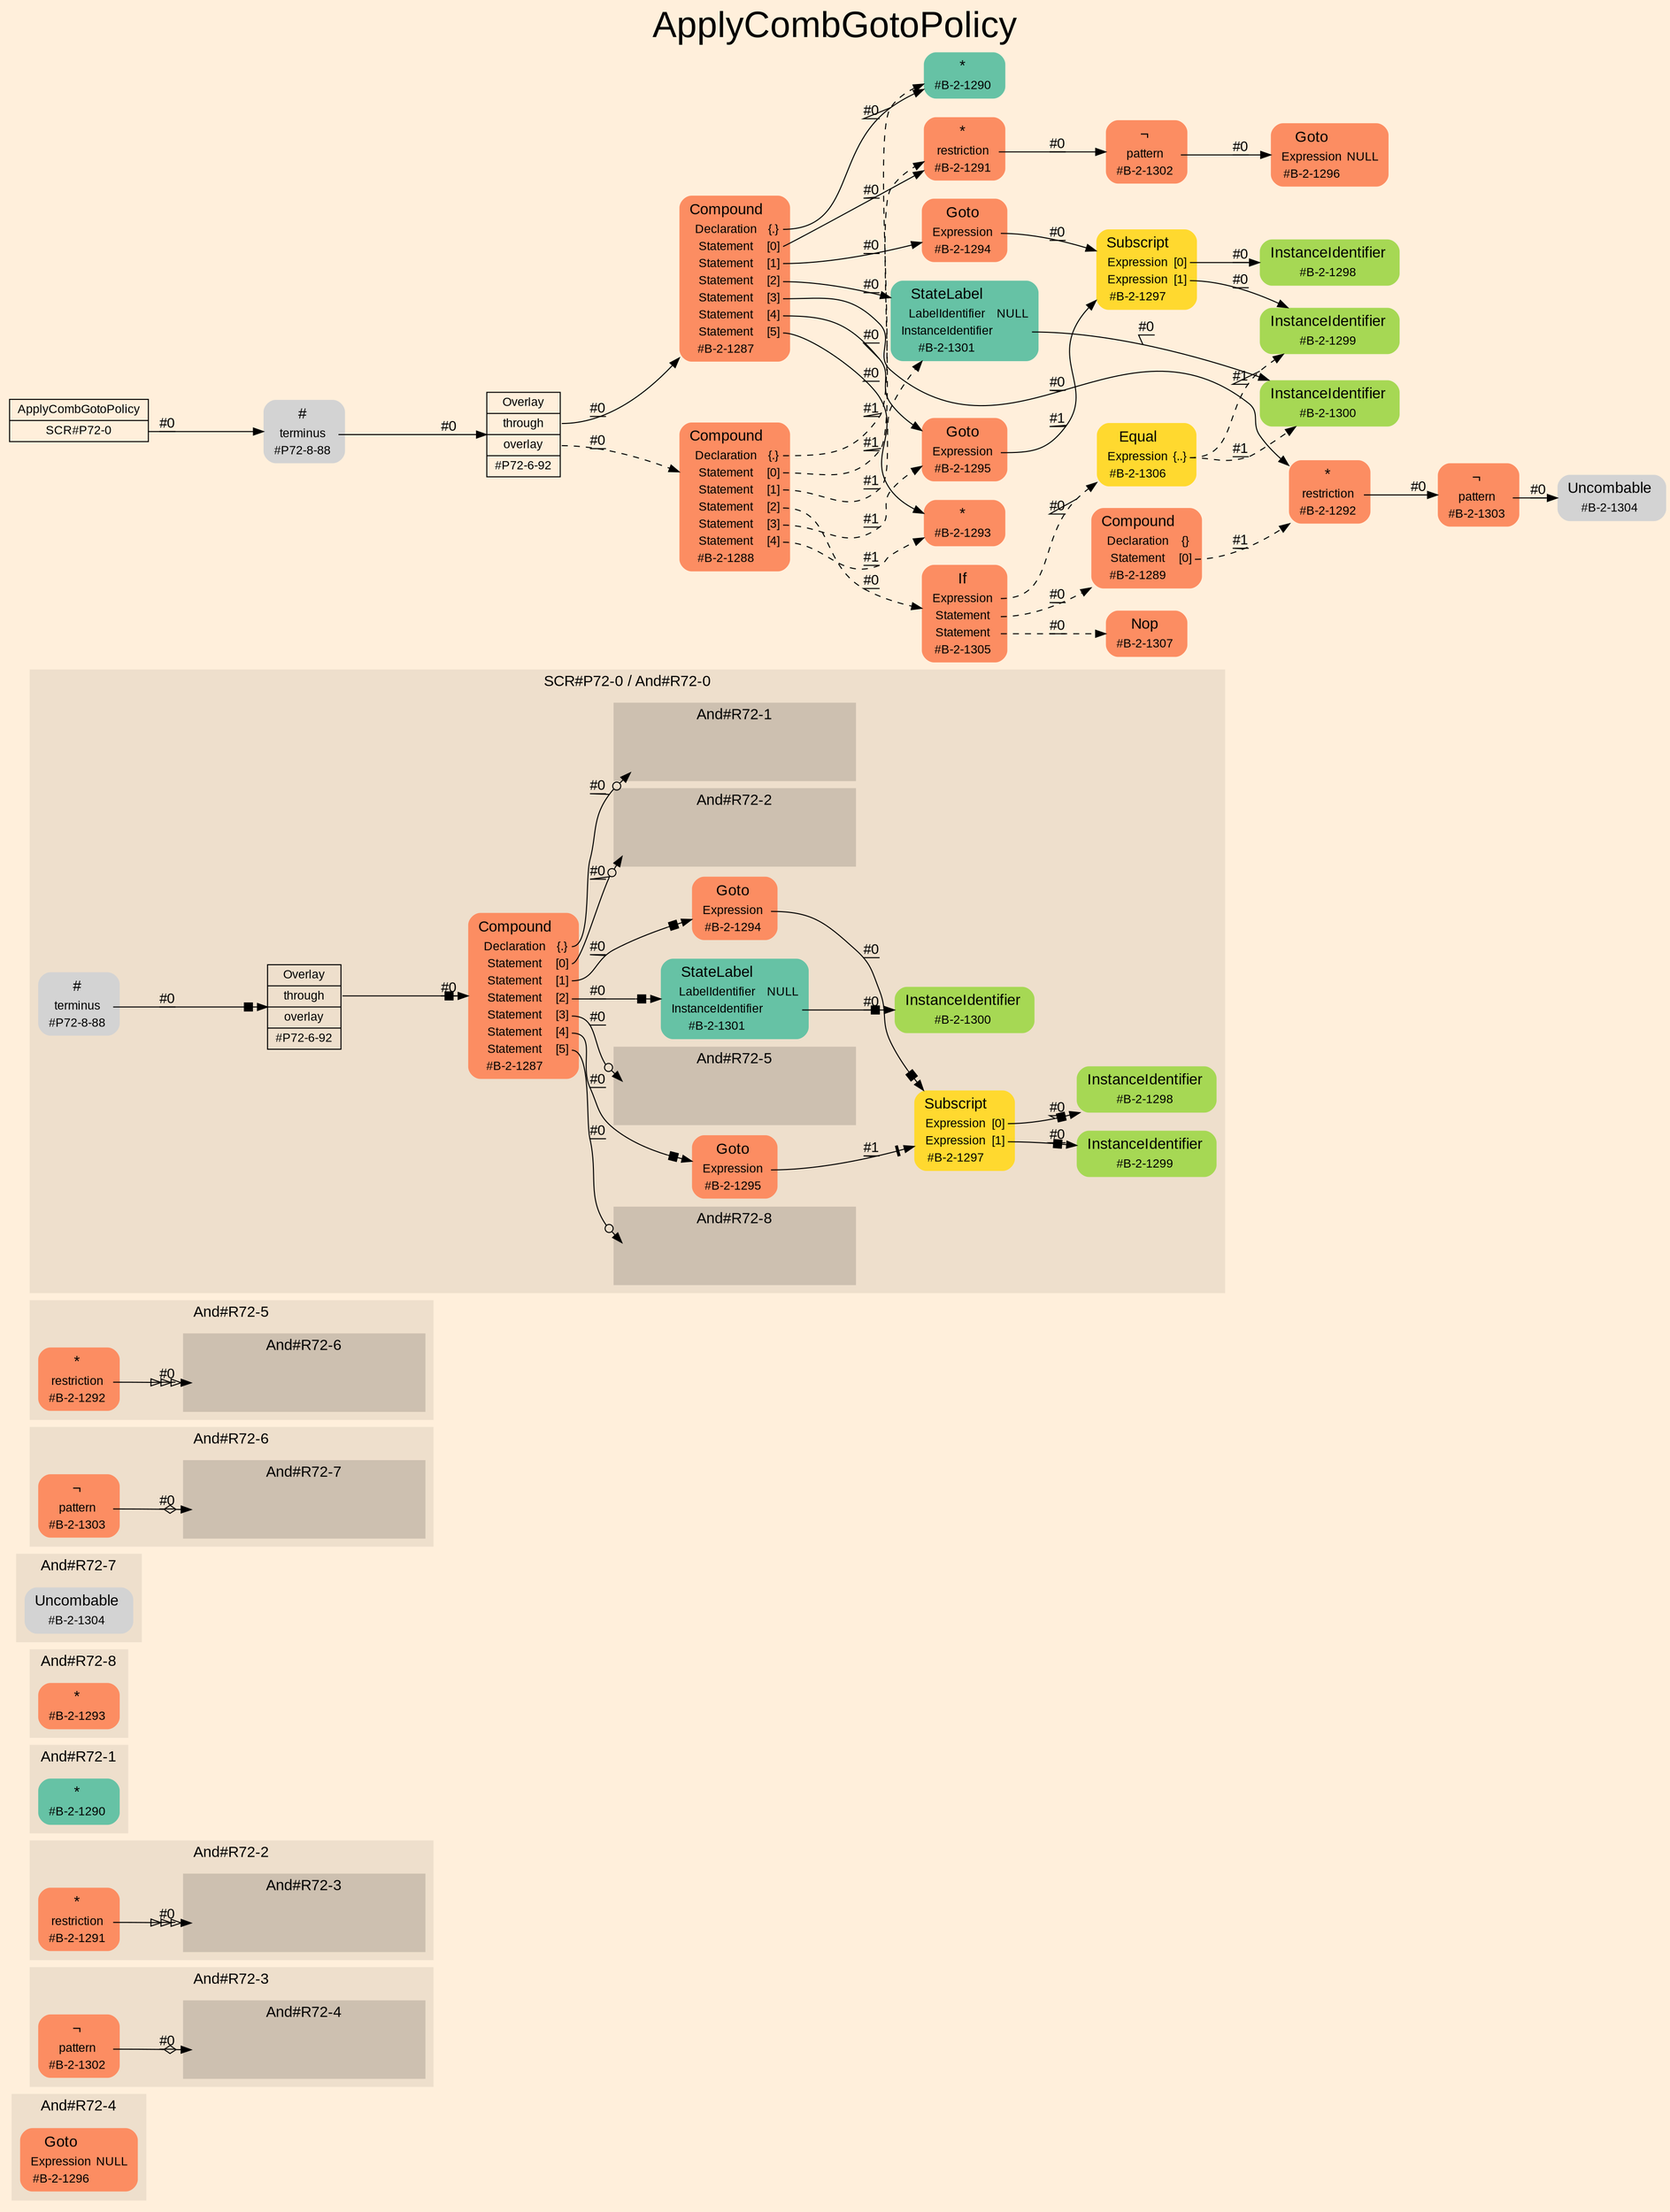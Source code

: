 digraph "ApplyCombGotoPolicy" {
label = "ApplyCombGotoPolicy"
labelloc = t
fontsize = "36"
graph [
    rankdir = "LR"
    ranksep = 0.3
    bgcolor = antiquewhite1
    color = black
    fontcolor = black
    fontname = "Arial"
];
node [
    fontname = "Arial"
];
edge [
    fontname = "Arial"
];

// -------------------- figure And#R72-4 --------------------
// -------- region And#R72-4 ----------
subgraph "clusterAnd#R72-4" {
    label = "And#R72-4"
    style = "filled"
    color = antiquewhite2
    fontsize = "15"
    "And#R72-4/#B-2-1296" [
        // -------- block And#R72-4/#B-2-1296 ----------
        shape = "plaintext"
        fillcolor = "/set28/2"
        label = <<TABLE BORDER="0" CELLBORDER="0" CELLSPACING="0">
         <TR><TD><FONT POINT-SIZE="15.0">Goto</FONT></TD><TD></TD></TR>
         <TR><TD>Expression</TD><TD PORT="port0">NULL</TD></TR>
         <TR><TD>#B-2-1296</TD><TD PORT="port1"></TD></TR>
        </TABLE>>
        style = "rounded,filled"
        fontsize = "12"
    ];
    
}


// -------------------- figure And#R72-3 --------------------
// -------- region And#R72-3 ----------
subgraph "clusterAnd#R72-3" {
    label = "And#R72-3"
    style = "filled"
    color = antiquewhite2
    fontsize = "15"
    "And#R72-3/#B-2-1302" [
        // -------- block And#R72-3/#B-2-1302 ----------
        shape = "plaintext"
        fillcolor = "/set28/2"
        label = <<TABLE BORDER="0" CELLBORDER="0" CELLSPACING="0">
         <TR><TD><FONT POINT-SIZE="15.0">¬</FONT></TD><TD></TD></TR>
         <TR><TD>pattern</TD><TD PORT="port0"></TD></TR>
         <TR><TD>#B-2-1302</TD><TD PORT="port1"></TD></TR>
        </TABLE>>
        style = "rounded,filled"
        fontsize = "12"
    ];
    
    // -------- region And#R72-3/And#R72-4 ----------
    subgraph "clusterAnd#R72-3/And#R72-4" {
        label = "And#R72-4"
        style = "filled"
        color = antiquewhite3
        fontsize = "15"
        "And#R72-3/And#R72-4/#B-2-1296" [
            // -------- block And#R72-3/And#R72-4/#B-2-1296 ----------
            shape = none
            fillcolor = "/set28/2"
            style = "invisible"
        ];
        
    }
    
}

"And#R72-3/#B-2-1302":port0 -> "And#R72-3/And#R72-4/#B-2-1296" [
    arrowhead="normalnoneodiamond"
    label = "#0"
    decorate = true
    color = black
    fontcolor = black
];


// -------------------- figure And#R72-2 --------------------
// -------- region And#R72-2 ----------
subgraph "clusterAnd#R72-2" {
    label = "And#R72-2"
    style = "filled"
    color = antiquewhite2
    fontsize = "15"
    "And#R72-2/#B-2-1291" [
        // -------- block And#R72-2/#B-2-1291 ----------
        shape = "plaintext"
        fillcolor = "/set28/2"
        label = <<TABLE BORDER="0" CELLBORDER="0" CELLSPACING="0">
         <TR><TD><FONT POINT-SIZE="15.0">*</FONT></TD><TD></TD></TR>
         <TR><TD>restriction</TD><TD PORT="port0"></TD></TR>
         <TR><TD>#B-2-1291</TD><TD PORT="port1"></TD></TR>
        </TABLE>>
        style = "rounded,filled"
        fontsize = "12"
    ];
    
    // -------- region And#R72-2/And#R72-3 ----------
    subgraph "clusterAnd#R72-2/And#R72-3" {
        label = "And#R72-3"
        style = "filled"
        color = antiquewhite3
        fontsize = "15"
        "And#R72-2/And#R72-3/#B-2-1302" [
            // -------- block And#R72-2/And#R72-3/#B-2-1302 ----------
            shape = none
            fillcolor = "/set28/2"
            style = "invisible"
        ];
        
    }
    
}

"And#R72-2/#B-2-1291":port0 -> "And#R72-2/And#R72-3/#B-2-1302" [
    arrowhead="normalonormalonormalonormal"
    label = "#0"
    decorate = true
    color = black
    fontcolor = black
];


// -------------------- figure And#R72-1 --------------------
// -------- region And#R72-1 ----------
subgraph "clusterAnd#R72-1" {
    label = "And#R72-1"
    style = "filled"
    color = antiquewhite2
    fontsize = "15"
    "And#R72-1/#B-2-1290" [
        // -------- block And#R72-1/#B-2-1290 ----------
        shape = "plaintext"
        fillcolor = "/set28/1"
        label = <<TABLE BORDER="0" CELLBORDER="0" CELLSPACING="0">
         <TR><TD><FONT POINT-SIZE="15.0">*</FONT></TD><TD></TD></TR>
         <TR><TD>#B-2-1290</TD><TD PORT="port0"></TD></TR>
        </TABLE>>
        style = "rounded,filled"
        fontsize = "12"
    ];
    
}


// -------------------- figure And#R72-8 --------------------
// -------- region And#R72-8 ----------
subgraph "clusterAnd#R72-8" {
    label = "And#R72-8"
    style = "filled"
    color = antiquewhite2
    fontsize = "15"
    "And#R72-8/#B-2-1293" [
        // -------- block And#R72-8/#B-2-1293 ----------
        shape = "plaintext"
        fillcolor = "/set28/2"
        label = <<TABLE BORDER="0" CELLBORDER="0" CELLSPACING="0">
         <TR><TD><FONT POINT-SIZE="15.0">*</FONT></TD><TD></TD></TR>
         <TR><TD>#B-2-1293</TD><TD PORT="port0"></TD></TR>
        </TABLE>>
        style = "rounded,filled"
        fontsize = "12"
    ];
    
}


// -------------------- figure And#R72-7 --------------------
// -------- region And#R72-7 ----------
subgraph "clusterAnd#R72-7" {
    label = "And#R72-7"
    style = "filled"
    color = antiquewhite2
    fontsize = "15"
    "And#R72-7/#B-2-1304" [
        // -------- block And#R72-7/#B-2-1304 ----------
        shape = "plaintext"
        label = <<TABLE BORDER="0" CELLBORDER="0" CELLSPACING="0">
         <TR><TD><FONT POINT-SIZE="15.0">Uncombable</FONT></TD><TD></TD></TR>
         <TR><TD>#B-2-1304</TD><TD PORT="port0"></TD></TR>
        </TABLE>>
        style = "rounded,filled"
        fontsize = "12"
    ];
    
}


// -------------------- figure And#R72-6 --------------------
// -------- region And#R72-6 ----------
subgraph "clusterAnd#R72-6" {
    label = "And#R72-6"
    style = "filled"
    color = antiquewhite2
    fontsize = "15"
    "And#R72-6/#B-2-1303" [
        // -------- block And#R72-6/#B-2-1303 ----------
        shape = "plaintext"
        fillcolor = "/set28/2"
        label = <<TABLE BORDER="0" CELLBORDER="0" CELLSPACING="0">
         <TR><TD><FONT POINT-SIZE="15.0">¬</FONT></TD><TD></TD></TR>
         <TR><TD>pattern</TD><TD PORT="port0"></TD></TR>
         <TR><TD>#B-2-1303</TD><TD PORT="port1"></TD></TR>
        </TABLE>>
        style = "rounded,filled"
        fontsize = "12"
    ];
    
    // -------- region And#R72-6/And#R72-7 ----------
    subgraph "clusterAnd#R72-6/And#R72-7" {
        label = "And#R72-7"
        style = "filled"
        color = antiquewhite3
        fontsize = "15"
        "And#R72-6/And#R72-7/#B-2-1304" [
            // -------- block And#R72-6/And#R72-7/#B-2-1304 ----------
            shape = none
            style = "invisible"
        ];
        
    }
    
}

"And#R72-6/#B-2-1303":port0 -> "And#R72-6/And#R72-7/#B-2-1304" [
    arrowhead="normalnoneodiamond"
    label = "#0"
    decorate = true
    color = black
    fontcolor = black
];


// -------------------- figure And#R72-5 --------------------
// -------- region And#R72-5 ----------
subgraph "clusterAnd#R72-5" {
    label = "And#R72-5"
    style = "filled"
    color = antiquewhite2
    fontsize = "15"
    "And#R72-5/#B-2-1292" [
        // -------- block And#R72-5/#B-2-1292 ----------
        shape = "plaintext"
        fillcolor = "/set28/2"
        label = <<TABLE BORDER="0" CELLBORDER="0" CELLSPACING="0">
         <TR><TD><FONT POINT-SIZE="15.0">*</FONT></TD><TD></TD></TR>
         <TR><TD>restriction</TD><TD PORT="port0"></TD></TR>
         <TR><TD>#B-2-1292</TD><TD PORT="port1"></TD></TR>
        </TABLE>>
        style = "rounded,filled"
        fontsize = "12"
    ];
    
    // -------- region And#R72-5/And#R72-6 ----------
    subgraph "clusterAnd#R72-5/And#R72-6" {
        label = "And#R72-6"
        style = "filled"
        color = antiquewhite3
        fontsize = "15"
        "And#R72-5/And#R72-6/#B-2-1303" [
            // -------- block And#R72-5/And#R72-6/#B-2-1303 ----------
            shape = none
            fillcolor = "/set28/2"
            style = "invisible"
        ];
        
    }
    
}

"And#R72-5/#B-2-1292":port0 -> "And#R72-5/And#R72-6/#B-2-1303" [
    arrowhead="normalonormalonormalonormal"
    label = "#0"
    decorate = true
    color = black
    fontcolor = black
];


// -------------------- figure And#R72-0 --------------------
// -------- region And#R72-0 ----------
subgraph "clusterAnd#R72-0" {
    label = "SCR#P72-0 / And#R72-0"
    style = "filled"
    color = antiquewhite2
    fontsize = "15"
    "And#R72-0/#B-2-1295" [
        // -------- block And#R72-0/#B-2-1295 ----------
        shape = "plaintext"
        fillcolor = "/set28/2"
        label = <<TABLE BORDER="0" CELLBORDER="0" CELLSPACING="0">
         <TR><TD><FONT POINT-SIZE="15.0">Goto</FONT></TD><TD></TD></TR>
         <TR><TD>Expression</TD><TD PORT="port0"></TD></TR>
         <TR><TD>#B-2-1295</TD><TD PORT="port1"></TD></TR>
        </TABLE>>
        style = "rounded,filled"
        fontsize = "12"
    ];
    
    "And#R72-0/#B-2-1287" [
        // -------- block And#R72-0/#B-2-1287 ----------
        shape = "plaintext"
        fillcolor = "/set28/2"
        label = <<TABLE BORDER="0" CELLBORDER="0" CELLSPACING="0">
         <TR><TD><FONT POINT-SIZE="15.0">Compound</FONT></TD><TD></TD></TR>
         <TR><TD>Declaration</TD><TD PORT="port0">{.}</TD></TR>
         <TR><TD>Statement</TD><TD PORT="port1">[0]</TD></TR>
         <TR><TD>Statement</TD><TD PORT="port2">[1]</TD></TR>
         <TR><TD>Statement</TD><TD PORT="port3">[2]</TD></TR>
         <TR><TD>Statement</TD><TD PORT="port4">[3]</TD></TR>
         <TR><TD>Statement</TD><TD PORT="port5">[4]</TD></TR>
         <TR><TD>Statement</TD><TD PORT="port6">[5]</TD></TR>
         <TR><TD>#B-2-1287</TD><TD PORT="port7"></TD></TR>
        </TABLE>>
        style = "rounded,filled"
        fontsize = "12"
    ];
    
    "And#R72-0/#B-2-1298" [
        // -------- block And#R72-0/#B-2-1298 ----------
        shape = "plaintext"
        fillcolor = "/set28/5"
        label = <<TABLE BORDER="0" CELLBORDER="0" CELLSPACING="0">
         <TR><TD><FONT POINT-SIZE="15.0">InstanceIdentifier</FONT></TD><TD></TD></TR>
         <TR><TD>#B-2-1298</TD><TD PORT="port0"></TD></TR>
        </TABLE>>
        style = "rounded,filled"
        fontsize = "12"
    ];
    
    "And#R72-0/#B-2-1299" [
        // -------- block And#R72-0/#B-2-1299 ----------
        shape = "plaintext"
        fillcolor = "/set28/5"
        label = <<TABLE BORDER="0" CELLBORDER="0" CELLSPACING="0">
         <TR><TD><FONT POINT-SIZE="15.0">InstanceIdentifier</FONT></TD><TD></TD></TR>
         <TR><TD>#B-2-1299</TD><TD PORT="port0"></TD></TR>
        </TABLE>>
        style = "rounded,filled"
        fontsize = "12"
    ];
    
    "And#R72-0/#B-2-1300" [
        // -------- block And#R72-0/#B-2-1300 ----------
        shape = "plaintext"
        fillcolor = "/set28/5"
        label = <<TABLE BORDER="0" CELLBORDER="0" CELLSPACING="0">
         <TR><TD><FONT POINT-SIZE="15.0">InstanceIdentifier</FONT></TD><TD></TD></TR>
         <TR><TD>#B-2-1300</TD><TD PORT="port0"></TD></TR>
        </TABLE>>
        style = "rounded,filled"
        fontsize = "12"
    ];
    
    "And#R72-0/#P72-8-88" [
        // -------- block And#R72-0/#P72-8-88 ----------
        shape = "plaintext"
        label = <<TABLE BORDER="0" CELLBORDER="0" CELLSPACING="0">
         <TR><TD><FONT POINT-SIZE="15.0">#</FONT></TD><TD></TD></TR>
         <TR><TD>terminus</TD><TD PORT="port0"></TD></TR>
         <TR><TD>#P72-8-88</TD><TD PORT="port1"></TD></TR>
        </TABLE>>
        style = "rounded,filled"
        fontsize = "12"
    ];
    
    "And#R72-0/#B-2-1297" [
        // -------- block And#R72-0/#B-2-1297 ----------
        shape = "plaintext"
        fillcolor = "/set28/6"
        label = <<TABLE BORDER="0" CELLBORDER="0" CELLSPACING="0">
         <TR><TD><FONT POINT-SIZE="15.0">Subscript</FONT></TD><TD></TD></TR>
         <TR><TD>Expression</TD><TD PORT="port0">[0]</TD></TR>
         <TR><TD>Expression</TD><TD PORT="port1">[1]</TD></TR>
         <TR><TD>#B-2-1297</TD><TD PORT="port2"></TD></TR>
        </TABLE>>
        style = "rounded,filled"
        fontsize = "12"
    ];
    
    "And#R72-0/#B-2-1301" [
        // -------- block And#R72-0/#B-2-1301 ----------
        shape = "plaintext"
        fillcolor = "/set28/1"
        label = <<TABLE BORDER="0" CELLBORDER="0" CELLSPACING="0">
         <TR><TD><FONT POINT-SIZE="15.0">StateLabel</FONT></TD><TD></TD></TR>
         <TR><TD>LabelIdentifier</TD><TD PORT="port0">NULL</TD></TR>
         <TR><TD>InstanceIdentifier</TD><TD PORT="port1"></TD></TR>
         <TR><TD>#B-2-1301</TD><TD PORT="port2"></TD></TR>
        </TABLE>>
        style = "rounded,filled"
        fontsize = "12"
    ];
    
    "And#R72-0/#B-2-1294" [
        // -------- block And#R72-0/#B-2-1294 ----------
        shape = "plaintext"
        fillcolor = "/set28/2"
        label = <<TABLE BORDER="0" CELLBORDER="0" CELLSPACING="0">
         <TR><TD><FONT POINT-SIZE="15.0">Goto</FONT></TD><TD></TD></TR>
         <TR><TD>Expression</TD><TD PORT="port0"></TD></TR>
         <TR><TD>#B-2-1294</TD><TD PORT="port1"></TD></TR>
        </TABLE>>
        style = "rounded,filled"
        fontsize = "12"
    ];
    
    "And#R72-0/#P72-6-92" [
        // -------- block And#R72-0/#P72-6-92 ----------
        shape = "record"
        fillcolor = antiquewhite2
        label = "<fixed> Overlay | <port0> through | <port1> overlay | <port2> #P72-6-92"
        style = "filled"
        fontsize = "12"
        color = black
        fontcolor = black
    ];
    
    // -------- region And#R72-0/And#R72-1 ----------
    subgraph "clusterAnd#R72-0/And#R72-1" {
        label = "And#R72-1"
        style = "filled"
        color = antiquewhite3
        fontsize = "15"
        "And#R72-0/And#R72-1/#B-2-1290" [
            // -------- block And#R72-0/And#R72-1/#B-2-1290 ----------
            shape = none
            fillcolor = "/set28/1"
            style = "invisible"
        ];
        
    }
    
    // -------- region And#R72-0/And#R72-2 ----------
    subgraph "clusterAnd#R72-0/And#R72-2" {
        label = "And#R72-2"
        style = "filled"
        color = antiquewhite3
        fontsize = "15"
        "And#R72-0/And#R72-2/#B-2-1291" [
            // -------- block And#R72-0/And#R72-2/#B-2-1291 ----------
            shape = none
            fillcolor = "/set28/2"
            style = "invisible"
        ];
        
    }
    
    // -------- region And#R72-0/And#R72-5 ----------
    subgraph "clusterAnd#R72-0/And#R72-5" {
        label = "And#R72-5"
        style = "filled"
        color = antiquewhite3
        fontsize = "15"
        "And#R72-0/And#R72-5/#B-2-1292" [
            // -------- block And#R72-0/And#R72-5/#B-2-1292 ----------
            shape = none
            fillcolor = "/set28/2"
            style = "invisible"
        ];
        
    }
    
    // -------- region And#R72-0/And#R72-8 ----------
    subgraph "clusterAnd#R72-0/And#R72-8" {
        label = "And#R72-8"
        style = "filled"
        color = antiquewhite3
        fontsize = "15"
        "And#R72-0/And#R72-8/#B-2-1293" [
            // -------- block And#R72-0/And#R72-8/#B-2-1293 ----------
            shape = none
            fillcolor = "/set28/2"
            style = "invisible"
        ];
        
    }
    
}

"And#R72-0/#B-2-1295":port0 -> "And#R72-0/#B-2-1297" [
    arrowhead="normalnonetee"
    label = "#1"
    decorate = true
    color = black
    fontcolor = black
];

"And#R72-0/#B-2-1287":port0 -> "And#R72-0/And#R72-1/#B-2-1290" [
    arrowhead="normalnoneodot"
    label = "#0"
    decorate = true
    color = black
    fontcolor = black
];

"And#R72-0/#B-2-1287":port1 -> "And#R72-0/And#R72-2/#B-2-1291" [
    arrowhead="normalnoneodot"
    label = "#0"
    decorate = true
    color = black
    fontcolor = black
];

"And#R72-0/#B-2-1287":port2 -> "And#R72-0/#B-2-1294" [
    arrowhead="normalnonebox"
    label = "#0"
    decorate = true
    color = black
    fontcolor = black
];

"And#R72-0/#B-2-1287":port3 -> "And#R72-0/#B-2-1301" [
    arrowhead="normalnonebox"
    label = "#0"
    decorate = true
    color = black
    fontcolor = black
];

"And#R72-0/#B-2-1287":port4 -> "And#R72-0/And#R72-5/#B-2-1292" [
    arrowhead="normalnoneodot"
    label = "#0"
    decorate = true
    color = black
    fontcolor = black
];

"And#R72-0/#B-2-1287":port5 -> "And#R72-0/#B-2-1295" [
    arrowhead="normalnonebox"
    label = "#0"
    decorate = true
    color = black
    fontcolor = black
];

"And#R72-0/#B-2-1287":port6 -> "And#R72-0/And#R72-8/#B-2-1293" [
    arrowhead="normalnoneodot"
    label = "#0"
    decorate = true
    color = black
    fontcolor = black
];

"And#R72-0/#P72-8-88":port0 -> "And#R72-0/#P72-6-92" [
    arrowhead="normalnonebox"
    label = "#0"
    decorate = true
    color = black
    fontcolor = black
];

"And#R72-0/#B-2-1297":port0 -> "And#R72-0/#B-2-1298" [
    arrowhead="normalnonebox"
    label = "#0"
    decorate = true
    color = black
    fontcolor = black
];

"And#R72-0/#B-2-1297":port1 -> "And#R72-0/#B-2-1299" [
    arrowhead="normalnonebox"
    label = "#0"
    decorate = true
    color = black
    fontcolor = black
];

"And#R72-0/#B-2-1301":port1 -> "And#R72-0/#B-2-1300" [
    arrowhead="normalnonebox"
    label = "#0"
    decorate = true
    color = black
    fontcolor = black
];

"And#R72-0/#B-2-1294":port0 -> "And#R72-0/#B-2-1297" [
    arrowhead="normalnonebox"
    label = "#0"
    decorate = true
    color = black
    fontcolor = black
];

"And#R72-0/#P72-6-92":port0 -> "And#R72-0/#B-2-1287" [
    arrowhead="normalnonebox"
    label = "#0"
    decorate = true
    color = black
    fontcolor = black
];


// -------------------- transformation figure --------------------
"CR#P72-0" [
    // -------- block CR#P72-0 ----------
    shape = "record"
    fillcolor = antiquewhite1
    label = "<fixed> ApplyCombGotoPolicy | <port0> SCR#P72-0"
    style = "filled"
    fontsize = "12"
    color = black
    fontcolor = black
];

"#P72-8-88" [
    // -------- block #P72-8-88 ----------
    shape = "plaintext"
    label = <<TABLE BORDER="0" CELLBORDER="0" CELLSPACING="0">
     <TR><TD><FONT POINT-SIZE="15.0">#</FONT></TD><TD></TD></TR>
     <TR><TD>terminus</TD><TD PORT="port0"></TD></TR>
     <TR><TD>#P72-8-88</TD><TD PORT="port1"></TD></TR>
    </TABLE>>
    style = "rounded,filled"
    fontsize = "12"
];

"#P72-6-92" [
    // -------- block #P72-6-92 ----------
    shape = "record"
    fillcolor = antiquewhite1
    label = "<fixed> Overlay | <port0> through | <port1> overlay | <port2> #P72-6-92"
    style = "filled"
    fontsize = "12"
    color = black
    fontcolor = black
];

"#B-2-1287" [
    // -------- block #B-2-1287 ----------
    shape = "plaintext"
    fillcolor = "/set28/2"
    label = <<TABLE BORDER="0" CELLBORDER="0" CELLSPACING="0">
     <TR><TD><FONT POINT-SIZE="15.0">Compound</FONT></TD><TD></TD></TR>
     <TR><TD>Declaration</TD><TD PORT="port0">{.}</TD></TR>
     <TR><TD>Statement</TD><TD PORT="port1">[0]</TD></TR>
     <TR><TD>Statement</TD><TD PORT="port2">[1]</TD></TR>
     <TR><TD>Statement</TD><TD PORT="port3">[2]</TD></TR>
     <TR><TD>Statement</TD><TD PORT="port4">[3]</TD></TR>
     <TR><TD>Statement</TD><TD PORT="port5">[4]</TD></TR>
     <TR><TD>Statement</TD><TD PORT="port6">[5]</TD></TR>
     <TR><TD>#B-2-1287</TD><TD PORT="port7"></TD></TR>
    </TABLE>>
    style = "rounded,filled"
    fontsize = "12"
];

"#B-2-1290" [
    // -------- block #B-2-1290 ----------
    shape = "plaintext"
    fillcolor = "/set28/1"
    label = <<TABLE BORDER="0" CELLBORDER="0" CELLSPACING="0">
     <TR><TD><FONT POINT-SIZE="15.0">*</FONT></TD><TD></TD></TR>
     <TR><TD>#B-2-1290</TD><TD PORT="port0"></TD></TR>
    </TABLE>>
    style = "rounded,filled"
    fontsize = "12"
];

"#B-2-1291" [
    // -------- block #B-2-1291 ----------
    shape = "plaintext"
    fillcolor = "/set28/2"
    label = <<TABLE BORDER="0" CELLBORDER="0" CELLSPACING="0">
     <TR><TD><FONT POINT-SIZE="15.0">*</FONT></TD><TD></TD></TR>
     <TR><TD>restriction</TD><TD PORT="port0"></TD></TR>
     <TR><TD>#B-2-1291</TD><TD PORT="port1"></TD></TR>
    </TABLE>>
    style = "rounded,filled"
    fontsize = "12"
];

"#B-2-1302" [
    // -------- block #B-2-1302 ----------
    shape = "plaintext"
    fillcolor = "/set28/2"
    label = <<TABLE BORDER="0" CELLBORDER="0" CELLSPACING="0">
     <TR><TD><FONT POINT-SIZE="15.0">¬</FONT></TD><TD></TD></TR>
     <TR><TD>pattern</TD><TD PORT="port0"></TD></TR>
     <TR><TD>#B-2-1302</TD><TD PORT="port1"></TD></TR>
    </TABLE>>
    style = "rounded,filled"
    fontsize = "12"
];

"#B-2-1296" [
    // -------- block #B-2-1296 ----------
    shape = "plaintext"
    fillcolor = "/set28/2"
    label = <<TABLE BORDER="0" CELLBORDER="0" CELLSPACING="0">
     <TR><TD><FONT POINT-SIZE="15.0">Goto</FONT></TD><TD></TD></TR>
     <TR><TD>Expression</TD><TD PORT="port0">NULL</TD></TR>
     <TR><TD>#B-2-1296</TD><TD PORT="port1"></TD></TR>
    </TABLE>>
    style = "rounded,filled"
    fontsize = "12"
];

"#B-2-1294" [
    // -------- block #B-2-1294 ----------
    shape = "plaintext"
    fillcolor = "/set28/2"
    label = <<TABLE BORDER="0" CELLBORDER="0" CELLSPACING="0">
     <TR><TD><FONT POINT-SIZE="15.0">Goto</FONT></TD><TD></TD></TR>
     <TR><TD>Expression</TD><TD PORT="port0"></TD></TR>
     <TR><TD>#B-2-1294</TD><TD PORT="port1"></TD></TR>
    </TABLE>>
    style = "rounded,filled"
    fontsize = "12"
];

"#B-2-1297" [
    // -------- block #B-2-1297 ----------
    shape = "plaintext"
    fillcolor = "/set28/6"
    label = <<TABLE BORDER="0" CELLBORDER="0" CELLSPACING="0">
     <TR><TD><FONT POINT-SIZE="15.0">Subscript</FONT></TD><TD></TD></TR>
     <TR><TD>Expression</TD><TD PORT="port0">[0]</TD></TR>
     <TR><TD>Expression</TD><TD PORT="port1">[1]</TD></TR>
     <TR><TD>#B-2-1297</TD><TD PORT="port2"></TD></TR>
    </TABLE>>
    style = "rounded,filled"
    fontsize = "12"
];

"#B-2-1298" [
    // -------- block #B-2-1298 ----------
    shape = "plaintext"
    fillcolor = "/set28/5"
    label = <<TABLE BORDER="0" CELLBORDER="0" CELLSPACING="0">
     <TR><TD><FONT POINT-SIZE="15.0">InstanceIdentifier</FONT></TD><TD></TD></TR>
     <TR><TD>#B-2-1298</TD><TD PORT="port0"></TD></TR>
    </TABLE>>
    style = "rounded,filled"
    fontsize = "12"
];

"#B-2-1299" [
    // -------- block #B-2-1299 ----------
    shape = "plaintext"
    fillcolor = "/set28/5"
    label = <<TABLE BORDER="0" CELLBORDER="0" CELLSPACING="0">
     <TR><TD><FONT POINT-SIZE="15.0">InstanceIdentifier</FONT></TD><TD></TD></TR>
     <TR><TD>#B-2-1299</TD><TD PORT="port0"></TD></TR>
    </TABLE>>
    style = "rounded,filled"
    fontsize = "12"
];

"#B-2-1301" [
    // -------- block #B-2-1301 ----------
    shape = "plaintext"
    fillcolor = "/set28/1"
    label = <<TABLE BORDER="0" CELLBORDER="0" CELLSPACING="0">
     <TR><TD><FONT POINT-SIZE="15.0">StateLabel</FONT></TD><TD></TD></TR>
     <TR><TD>LabelIdentifier</TD><TD PORT="port0">NULL</TD></TR>
     <TR><TD>InstanceIdentifier</TD><TD PORT="port1"></TD></TR>
     <TR><TD>#B-2-1301</TD><TD PORT="port2"></TD></TR>
    </TABLE>>
    style = "rounded,filled"
    fontsize = "12"
];

"#B-2-1300" [
    // -------- block #B-2-1300 ----------
    shape = "plaintext"
    fillcolor = "/set28/5"
    label = <<TABLE BORDER="0" CELLBORDER="0" CELLSPACING="0">
     <TR><TD><FONT POINT-SIZE="15.0">InstanceIdentifier</FONT></TD><TD></TD></TR>
     <TR><TD>#B-2-1300</TD><TD PORT="port0"></TD></TR>
    </TABLE>>
    style = "rounded,filled"
    fontsize = "12"
];

"#B-2-1292" [
    // -------- block #B-2-1292 ----------
    shape = "plaintext"
    fillcolor = "/set28/2"
    label = <<TABLE BORDER="0" CELLBORDER="0" CELLSPACING="0">
     <TR><TD><FONT POINT-SIZE="15.0">*</FONT></TD><TD></TD></TR>
     <TR><TD>restriction</TD><TD PORT="port0"></TD></TR>
     <TR><TD>#B-2-1292</TD><TD PORT="port1"></TD></TR>
    </TABLE>>
    style = "rounded,filled"
    fontsize = "12"
];

"#B-2-1303" [
    // -------- block #B-2-1303 ----------
    shape = "plaintext"
    fillcolor = "/set28/2"
    label = <<TABLE BORDER="0" CELLBORDER="0" CELLSPACING="0">
     <TR><TD><FONT POINT-SIZE="15.0">¬</FONT></TD><TD></TD></TR>
     <TR><TD>pattern</TD><TD PORT="port0"></TD></TR>
     <TR><TD>#B-2-1303</TD><TD PORT="port1"></TD></TR>
    </TABLE>>
    style = "rounded,filled"
    fontsize = "12"
];

"#B-2-1304" [
    // -------- block #B-2-1304 ----------
    shape = "plaintext"
    label = <<TABLE BORDER="0" CELLBORDER="0" CELLSPACING="0">
     <TR><TD><FONT POINT-SIZE="15.0">Uncombable</FONT></TD><TD></TD></TR>
     <TR><TD>#B-2-1304</TD><TD PORT="port0"></TD></TR>
    </TABLE>>
    style = "rounded,filled"
    fontsize = "12"
];

"#B-2-1295" [
    // -------- block #B-2-1295 ----------
    shape = "plaintext"
    fillcolor = "/set28/2"
    label = <<TABLE BORDER="0" CELLBORDER="0" CELLSPACING="0">
     <TR><TD><FONT POINT-SIZE="15.0">Goto</FONT></TD><TD></TD></TR>
     <TR><TD>Expression</TD><TD PORT="port0"></TD></TR>
     <TR><TD>#B-2-1295</TD><TD PORT="port1"></TD></TR>
    </TABLE>>
    style = "rounded,filled"
    fontsize = "12"
];

"#B-2-1293" [
    // -------- block #B-2-1293 ----------
    shape = "plaintext"
    fillcolor = "/set28/2"
    label = <<TABLE BORDER="0" CELLBORDER="0" CELLSPACING="0">
     <TR><TD><FONT POINT-SIZE="15.0">*</FONT></TD><TD></TD></TR>
     <TR><TD>#B-2-1293</TD><TD PORT="port0"></TD></TR>
    </TABLE>>
    style = "rounded,filled"
    fontsize = "12"
];

"#B-2-1288" [
    // -------- block #B-2-1288 ----------
    shape = "plaintext"
    fillcolor = "/set28/2"
    label = <<TABLE BORDER="0" CELLBORDER="0" CELLSPACING="0">
     <TR><TD><FONT POINT-SIZE="15.0">Compound</FONT></TD><TD></TD></TR>
     <TR><TD>Declaration</TD><TD PORT="port0">{.}</TD></TR>
     <TR><TD>Statement</TD><TD PORT="port1">[0]</TD></TR>
     <TR><TD>Statement</TD><TD PORT="port2">[1]</TD></TR>
     <TR><TD>Statement</TD><TD PORT="port3">[2]</TD></TR>
     <TR><TD>Statement</TD><TD PORT="port4">[3]</TD></TR>
     <TR><TD>Statement</TD><TD PORT="port5">[4]</TD></TR>
     <TR><TD>#B-2-1288</TD><TD PORT="port6"></TD></TR>
    </TABLE>>
    style = "rounded,filled"
    fontsize = "12"
];

"#B-2-1305" [
    // -------- block #B-2-1305 ----------
    shape = "plaintext"
    fillcolor = "/set28/2"
    label = <<TABLE BORDER="0" CELLBORDER="0" CELLSPACING="0">
     <TR><TD><FONT POINT-SIZE="15.0">If</FONT></TD><TD></TD></TR>
     <TR><TD>Expression</TD><TD PORT="port0"></TD></TR>
     <TR><TD>Statement</TD><TD PORT="port1"></TD></TR>
     <TR><TD>Statement</TD><TD PORT="port2"></TD></TR>
     <TR><TD>#B-2-1305</TD><TD PORT="port3"></TD></TR>
    </TABLE>>
    style = "rounded,filled"
    fontsize = "12"
];

"#B-2-1306" [
    // -------- block #B-2-1306 ----------
    shape = "plaintext"
    fillcolor = "/set28/6"
    label = <<TABLE BORDER="0" CELLBORDER="0" CELLSPACING="0">
     <TR><TD><FONT POINT-SIZE="15.0">Equal</FONT></TD><TD></TD></TR>
     <TR><TD>Expression</TD><TD PORT="port0">{..}</TD></TR>
     <TR><TD>#B-2-1306</TD><TD PORT="port1"></TD></TR>
    </TABLE>>
    style = "rounded,filled"
    fontsize = "12"
];

"#B-2-1289" [
    // -------- block #B-2-1289 ----------
    shape = "plaintext"
    fillcolor = "/set28/2"
    label = <<TABLE BORDER="0" CELLBORDER="0" CELLSPACING="0">
     <TR><TD><FONT POINT-SIZE="15.0">Compound</FONT></TD><TD></TD></TR>
     <TR><TD>Declaration</TD><TD PORT="port0">{}</TD></TR>
     <TR><TD>Statement</TD><TD PORT="port1">[0]</TD></TR>
     <TR><TD>#B-2-1289</TD><TD PORT="port2"></TD></TR>
    </TABLE>>
    style = "rounded,filled"
    fontsize = "12"
];

"#B-2-1307" [
    // -------- block #B-2-1307 ----------
    shape = "plaintext"
    fillcolor = "/set28/2"
    label = <<TABLE BORDER="0" CELLBORDER="0" CELLSPACING="0">
     <TR><TD><FONT POINT-SIZE="15.0">Nop</FONT></TD><TD></TD></TR>
     <TR><TD>#B-2-1307</TD><TD PORT="port0"></TD></TR>
    </TABLE>>
    style = "rounded,filled"
    fontsize = "12"
];

"CR#P72-0":port0 -> "#P72-8-88" [
    label = "#0"
    decorate = true
    color = black
    fontcolor = black
];

"#P72-8-88":port0 -> "#P72-6-92" [
    label = "#0"
    decorate = true
    color = black
    fontcolor = black
];

"#P72-6-92":port0 -> "#B-2-1287" [
    label = "#0"
    decorate = true
    color = black
    fontcolor = black
];

"#P72-6-92":port1 -> "#B-2-1288" [
    style="dashed"
    label = "#0"
    decorate = true
    color = black
    fontcolor = black
];

"#B-2-1287":port0 -> "#B-2-1290" [
    label = "#0"
    decorate = true
    color = black
    fontcolor = black
];

"#B-2-1287":port1 -> "#B-2-1291" [
    label = "#0"
    decorate = true
    color = black
    fontcolor = black
];

"#B-2-1287":port2 -> "#B-2-1294" [
    label = "#0"
    decorate = true
    color = black
    fontcolor = black
];

"#B-2-1287":port3 -> "#B-2-1301" [
    label = "#0"
    decorate = true
    color = black
    fontcolor = black
];

"#B-2-1287":port4 -> "#B-2-1292" [
    label = "#0"
    decorate = true
    color = black
    fontcolor = black
];

"#B-2-1287":port5 -> "#B-2-1295" [
    label = "#0"
    decorate = true
    color = black
    fontcolor = black
];

"#B-2-1287":port6 -> "#B-2-1293" [
    label = "#0"
    decorate = true
    color = black
    fontcolor = black
];

"#B-2-1291":port0 -> "#B-2-1302" [
    label = "#0"
    decorate = true
    color = black
    fontcolor = black
];

"#B-2-1302":port0 -> "#B-2-1296" [
    label = "#0"
    decorate = true
    color = black
    fontcolor = black
];

"#B-2-1294":port0 -> "#B-2-1297" [
    label = "#0"
    decorate = true
    color = black
    fontcolor = black
];

"#B-2-1297":port0 -> "#B-2-1298" [
    label = "#0"
    decorate = true
    color = black
    fontcolor = black
];

"#B-2-1297":port1 -> "#B-2-1299" [
    label = "#0"
    decorate = true
    color = black
    fontcolor = black
];

"#B-2-1301":port1 -> "#B-2-1300" [
    label = "#0"
    decorate = true
    color = black
    fontcolor = black
];

"#B-2-1292":port0 -> "#B-2-1303" [
    label = "#0"
    decorate = true
    color = black
    fontcolor = black
];

"#B-2-1303":port0 -> "#B-2-1304" [
    label = "#0"
    decorate = true
    color = black
    fontcolor = black
];

"#B-2-1295":port0 -> "#B-2-1297" [
    label = "#1"
    decorate = true
    color = black
    fontcolor = black
];

"#B-2-1288":port0 -> "#B-2-1290" [
    style="dashed"
    label = "#1"
    decorate = true
    color = black
    fontcolor = black
];

"#B-2-1288":port1 -> "#B-2-1291" [
    style="dashed"
    label = "#1"
    decorate = true
    color = black
    fontcolor = black
];

"#B-2-1288":port2 -> "#B-2-1301" [
    style="dashed"
    label = "#1"
    decorate = true
    color = black
    fontcolor = black
];

"#B-2-1288":port3 -> "#B-2-1305" [
    style="dashed"
    label = "#0"
    decorate = true
    color = black
    fontcolor = black
];

"#B-2-1288":port4 -> "#B-2-1295" [
    style="dashed"
    label = "#1"
    decorate = true
    color = black
    fontcolor = black
];

"#B-2-1288":port5 -> "#B-2-1293" [
    style="dashed"
    label = "#1"
    decorate = true
    color = black
    fontcolor = black
];

"#B-2-1305":port0 -> "#B-2-1306" [
    style="dashed"
    label = "#0"
    decorate = true
    color = black
    fontcolor = black
];

"#B-2-1305":port1 -> "#B-2-1289" [
    style="dashed"
    label = "#0"
    decorate = true
    color = black
    fontcolor = black
];

"#B-2-1305":port2 -> "#B-2-1307" [
    style="dashed"
    label = "#0"
    decorate = true
    color = black
    fontcolor = black
];

"#B-2-1306":port0 -> "#B-2-1299" [
    style="dashed"
    label = "#1"
    decorate = true
    color = black
    fontcolor = black
];

"#B-2-1306":port0 -> "#B-2-1300" [
    style="dashed"
    label = "#1"
    decorate = true
    color = black
    fontcolor = black
];

"#B-2-1289":port1 -> "#B-2-1292" [
    style="dashed"
    label = "#1"
    decorate = true
    color = black
    fontcolor = black
];


}
